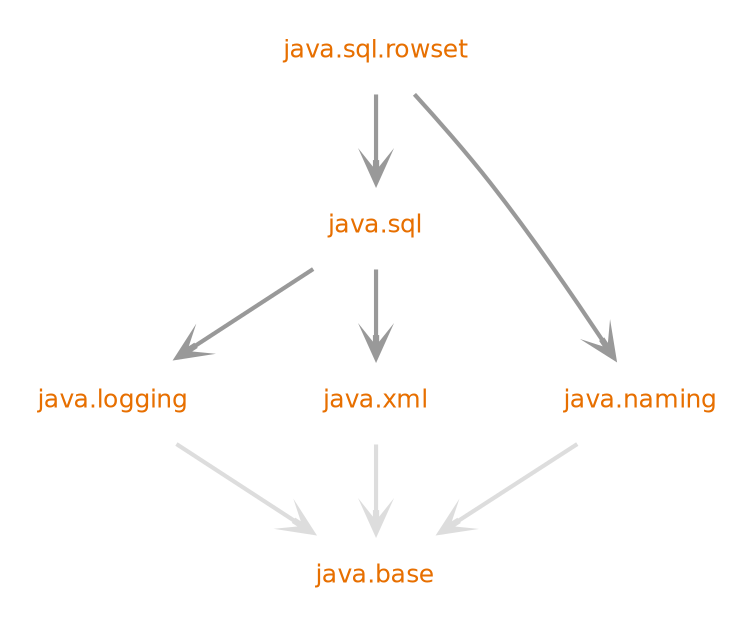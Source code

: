digraph "java.sql.rowset" {
  nodesep=.5;
  ranksep=0.600000;
  pencolor=transparent;
  node [shape=plaintext, fontcolor="#000000", fontname="DejaVuSans", fontsize=12, margin=".2,.2"];
  edge [penwidth=2, color="#999999", arrowhead=open, arrowsize=1];
  {rank=same "java.logging","java.xml"}
  {rank=same "java.sql"}
  subgraph se {
  "java.base" [fontcolor="#e76f00", group=java];
  "java.logging" [fontcolor="#e76f00", group=java];
  "java.naming" [fontcolor="#e76f00", group=java];
  "java.sql" [fontcolor="#e76f00", group=java];
  "java.sql.rowset" [fontcolor="#e76f00", group=java];
  "java.xml" [fontcolor="#e76f00", group=java];
  }
  subgraph jdk {
  }
  "java.logging" -> "java.base" [color="#dddddd", weight=10];
  "java.naming" -> "java.base" [color="#dddddd", weight=10];
  "java.sql" -> "java.logging" [weight=10];
  "java.sql" -> "java.xml" [weight=10000];
  "java.sql.rowset" -> "java.sql" [weight=10000];
  "java.sql.rowset" -> "java.naming" [weight=10];
  "java.xml" -> "java.base" [color="#dddddd", weight=10000];
}
